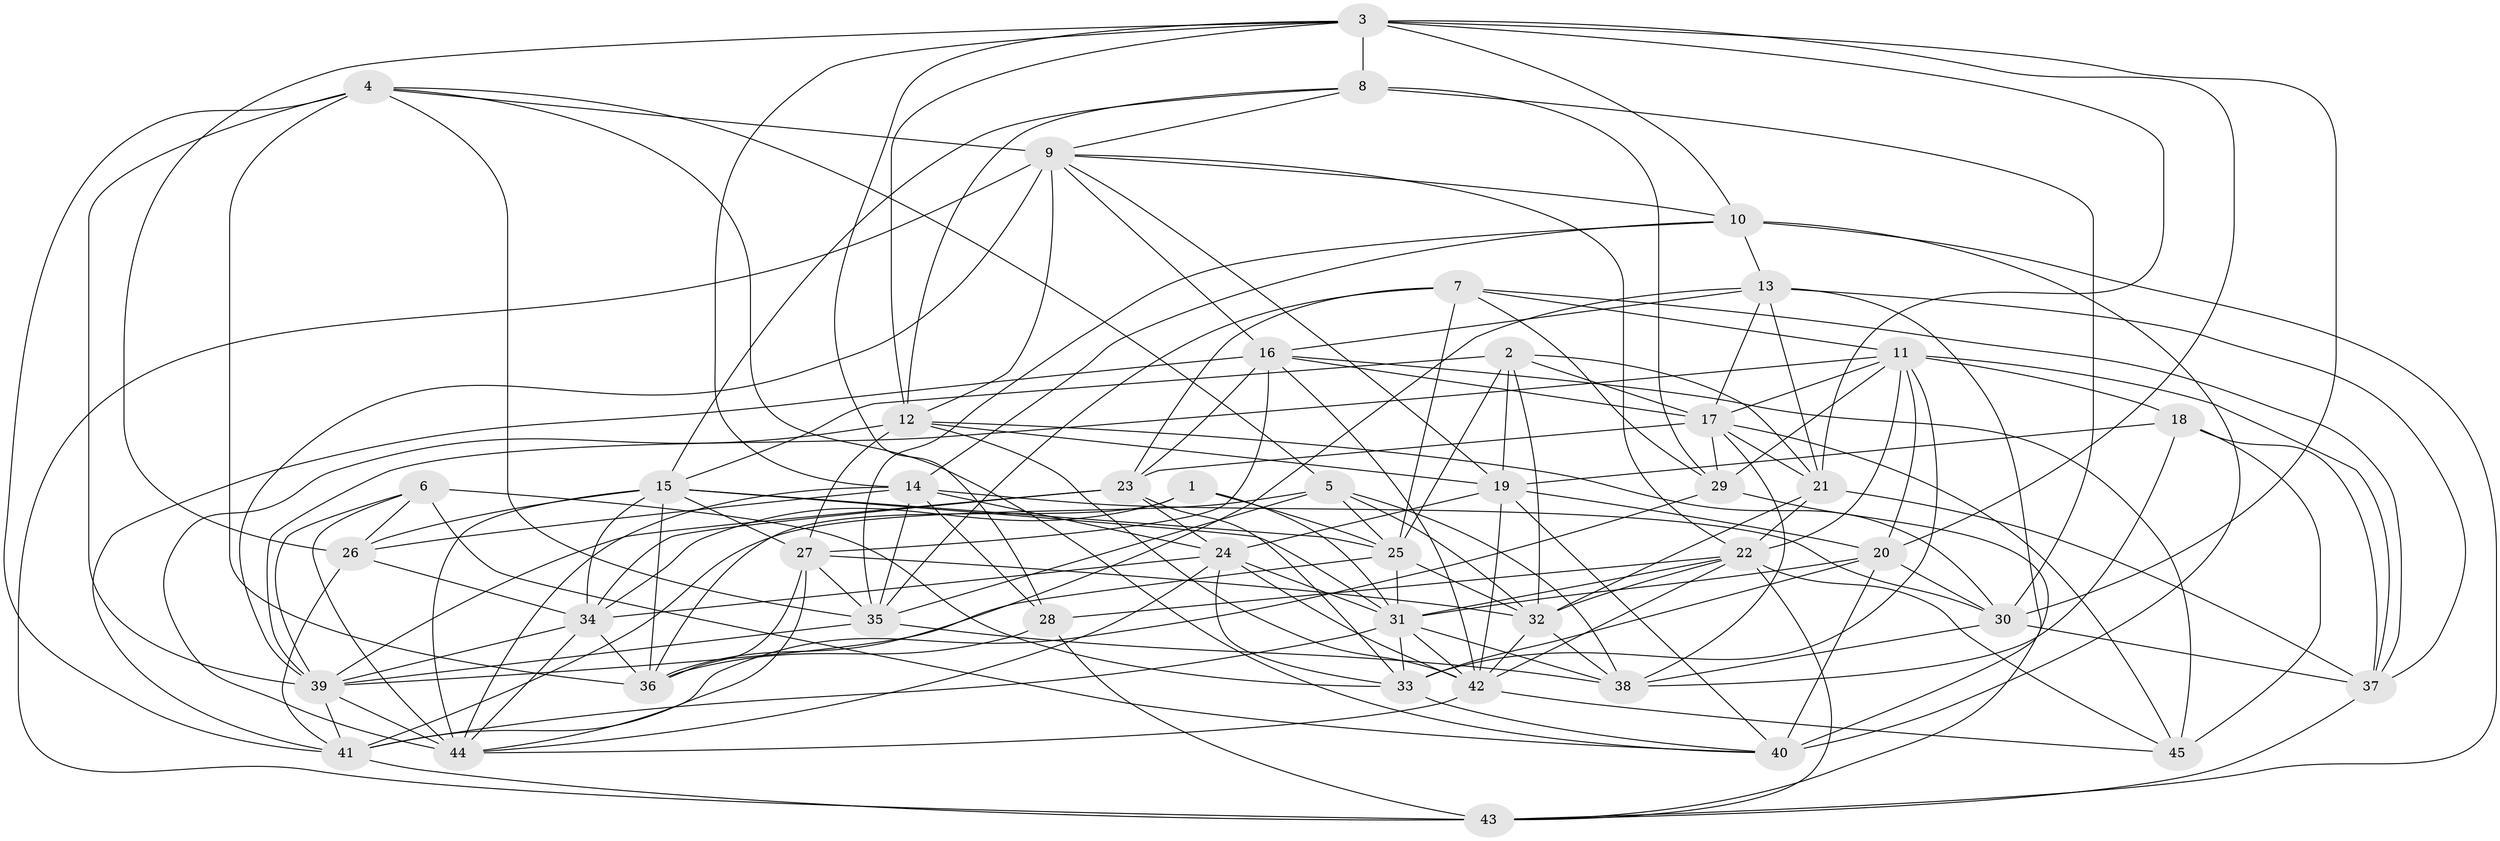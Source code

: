 // original degree distribution, {4: 1.0}
// Generated by graph-tools (version 1.1) at 2025/38/03/04/25 23:38:07]
// undirected, 45 vertices, 165 edges
graph export_dot {
  node [color=gray90,style=filled];
  1;
  2;
  3;
  4;
  5;
  6;
  7;
  8;
  9;
  10;
  11;
  12;
  13;
  14;
  15;
  16;
  17;
  18;
  19;
  20;
  21;
  22;
  23;
  24;
  25;
  26;
  27;
  28;
  29;
  30;
  31;
  32;
  33;
  34;
  35;
  36;
  37;
  38;
  39;
  40;
  41;
  42;
  43;
  44;
  45;
  1 -- 25 [weight=1.0];
  1 -- 31 [weight=1.0];
  1 -- 34 [weight=1.0];
  1 -- 36 [weight=1.0];
  2 -- 15 [weight=1.0];
  2 -- 17 [weight=1.0];
  2 -- 19 [weight=1.0];
  2 -- 21 [weight=1.0];
  2 -- 25 [weight=1.0];
  2 -- 32 [weight=1.0];
  3 -- 8 [weight=2.0];
  3 -- 10 [weight=1.0];
  3 -- 12 [weight=1.0];
  3 -- 14 [weight=1.0];
  3 -- 20 [weight=1.0];
  3 -- 21 [weight=1.0];
  3 -- 26 [weight=1.0];
  3 -- 28 [weight=1.0];
  3 -- 30 [weight=1.0];
  4 -- 5 [weight=1.0];
  4 -- 9 [weight=1.0];
  4 -- 35 [weight=1.0];
  4 -- 36 [weight=2.0];
  4 -- 39 [weight=1.0];
  4 -- 40 [weight=1.0];
  4 -- 41 [weight=1.0];
  5 -- 25 [weight=1.0];
  5 -- 32 [weight=2.0];
  5 -- 35 [weight=1.0];
  5 -- 38 [weight=2.0];
  5 -- 41 [weight=1.0];
  6 -- 26 [weight=1.0];
  6 -- 33 [weight=1.0];
  6 -- 39 [weight=1.0];
  6 -- 40 [weight=2.0];
  6 -- 44 [weight=1.0];
  7 -- 11 [weight=1.0];
  7 -- 23 [weight=1.0];
  7 -- 25 [weight=1.0];
  7 -- 29 [weight=1.0];
  7 -- 35 [weight=1.0];
  7 -- 37 [weight=1.0];
  8 -- 9 [weight=1.0];
  8 -- 12 [weight=1.0];
  8 -- 15 [weight=1.0];
  8 -- 29 [weight=1.0];
  8 -- 30 [weight=2.0];
  9 -- 10 [weight=1.0];
  9 -- 12 [weight=1.0];
  9 -- 16 [weight=1.0];
  9 -- 19 [weight=1.0];
  9 -- 22 [weight=1.0];
  9 -- 39 [weight=1.0];
  9 -- 43 [weight=2.0];
  10 -- 13 [weight=1.0];
  10 -- 14 [weight=1.0];
  10 -- 35 [weight=1.0];
  10 -- 40 [weight=2.0];
  10 -- 43 [weight=1.0];
  11 -- 17 [weight=1.0];
  11 -- 18 [weight=1.0];
  11 -- 20 [weight=1.0];
  11 -- 22 [weight=2.0];
  11 -- 29 [weight=1.0];
  11 -- 33 [weight=1.0];
  11 -- 37 [weight=1.0];
  11 -- 39 [weight=1.0];
  12 -- 19 [weight=1.0];
  12 -- 27 [weight=1.0];
  12 -- 30 [weight=1.0];
  12 -- 42 [weight=1.0];
  12 -- 44 [weight=1.0];
  13 -- 16 [weight=1.0];
  13 -- 17 [weight=1.0];
  13 -- 21 [weight=1.0];
  13 -- 36 [weight=1.0];
  13 -- 37 [weight=1.0];
  13 -- 40 [weight=2.0];
  14 -- 24 [weight=1.0];
  14 -- 26 [weight=1.0];
  14 -- 28 [weight=1.0];
  14 -- 30 [weight=1.0];
  14 -- 35 [weight=1.0];
  14 -- 44 [weight=1.0];
  15 -- 25 [weight=1.0];
  15 -- 26 [weight=1.0];
  15 -- 27 [weight=1.0];
  15 -- 31 [weight=1.0];
  15 -- 34 [weight=1.0];
  15 -- 36 [weight=1.0];
  15 -- 44 [weight=2.0];
  16 -- 17 [weight=1.0];
  16 -- 23 [weight=2.0];
  16 -- 27 [weight=1.0];
  16 -- 41 [weight=1.0];
  16 -- 42 [weight=1.0];
  16 -- 45 [weight=2.0];
  17 -- 21 [weight=2.0];
  17 -- 23 [weight=1.0];
  17 -- 29 [weight=1.0];
  17 -- 38 [weight=1.0];
  17 -- 45 [weight=1.0];
  18 -- 19 [weight=1.0];
  18 -- 37 [weight=2.0];
  18 -- 38 [weight=1.0];
  18 -- 45 [weight=1.0];
  19 -- 20 [weight=1.0];
  19 -- 24 [weight=1.0];
  19 -- 40 [weight=1.0];
  19 -- 42 [weight=1.0];
  20 -- 30 [weight=1.0];
  20 -- 31 [weight=1.0];
  20 -- 33 [weight=2.0];
  20 -- 40 [weight=1.0];
  21 -- 22 [weight=1.0];
  21 -- 32 [weight=1.0];
  21 -- 37 [weight=1.0];
  22 -- 28 [weight=1.0];
  22 -- 31 [weight=1.0];
  22 -- 32 [weight=1.0];
  22 -- 42 [weight=1.0];
  22 -- 43 [weight=1.0];
  22 -- 45 [weight=1.0];
  23 -- 24 [weight=1.0];
  23 -- 33 [weight=1.0];
  23 -- 34 [weight=1.0];
  23 -- 39 [weight=1.0];
  24 -- 31 [weight=1.0];
  24 -- 33 [weight=1.0];
  24 -- 34 [weight=1.0];
  24 -- 42 [weight=1.0];
  24 -- 44 [weight=1.0];
  25 -- 31 [weight=1.0];
  25 -- 32 [weight=1.0];
  25 -- 39 [weight=1.0];
  26 -- 34 [weight=1.0];
  26 -- 41 [weight=1.0];
  27 -- 32 [weight=1.0];
  27 -- 35 [weight=1.0];
  27 -- 36 [weight=2.0];
  27 -- 44 [weight=1.0];
  28 -- 36 [weight=2.0];
  28 -- 43 [weight=1.0];
  29 -- 41 [weight=1.0];
  29 -- 43 [weight=1.0];
  30 -- 37 [weight=1.0];
  30 -- 38 [weight=1.0];
  31 -- 33 [weight=1.0];
  31 -- 38 [weight=1.0];
  31 -- 41 [weight=1.0];
  31 -- 42 [weight=1.0];
  32 -- 38 [weight=1.0];
  32 -- 42 [weight=2.0];
  33 -- 40 [weight=1.0];
  34 -- 36 [weight=1.0];
  34 -- 39 [weight=1.0];
  34 -- 44 [weight=1.0];
  35 -- 38 [weight=1.0];
  35 -- 39 [weight=1.0];
  37 -- 43 [weight=1.0];
  39 -- 41 [weight=1.0];
  39 -- 44 [weight=1.0];
  41 -- 43 [weight=1.0];
  42 -- 44 [weight=1.0];
  42 -- 45 [weight=1.0];
}
